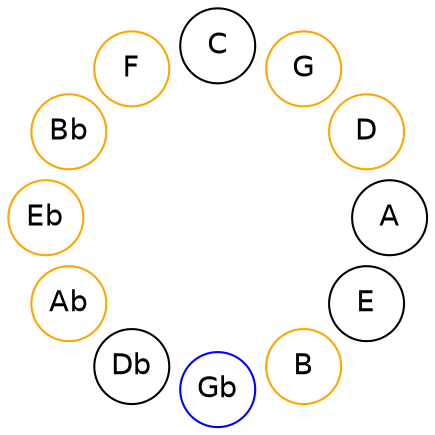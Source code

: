 
graph {

layout = circo;
mindist = .1

node [shape = circle, fontname = Helvetica, margin = 0]
edge [style=invis]

subgraph 1 {
	E -- B -- Gb -- Db -- Ab -- Eb -- Bb -- F -- C -- G -- D -- A -- E
}

B [color=orange];
Gb [color=blue];
Ab [color=orange];
Eb [color=orange];
Bb [color=orange];
F [color=orange];
G [color=orange];
D [color=orange];
}
